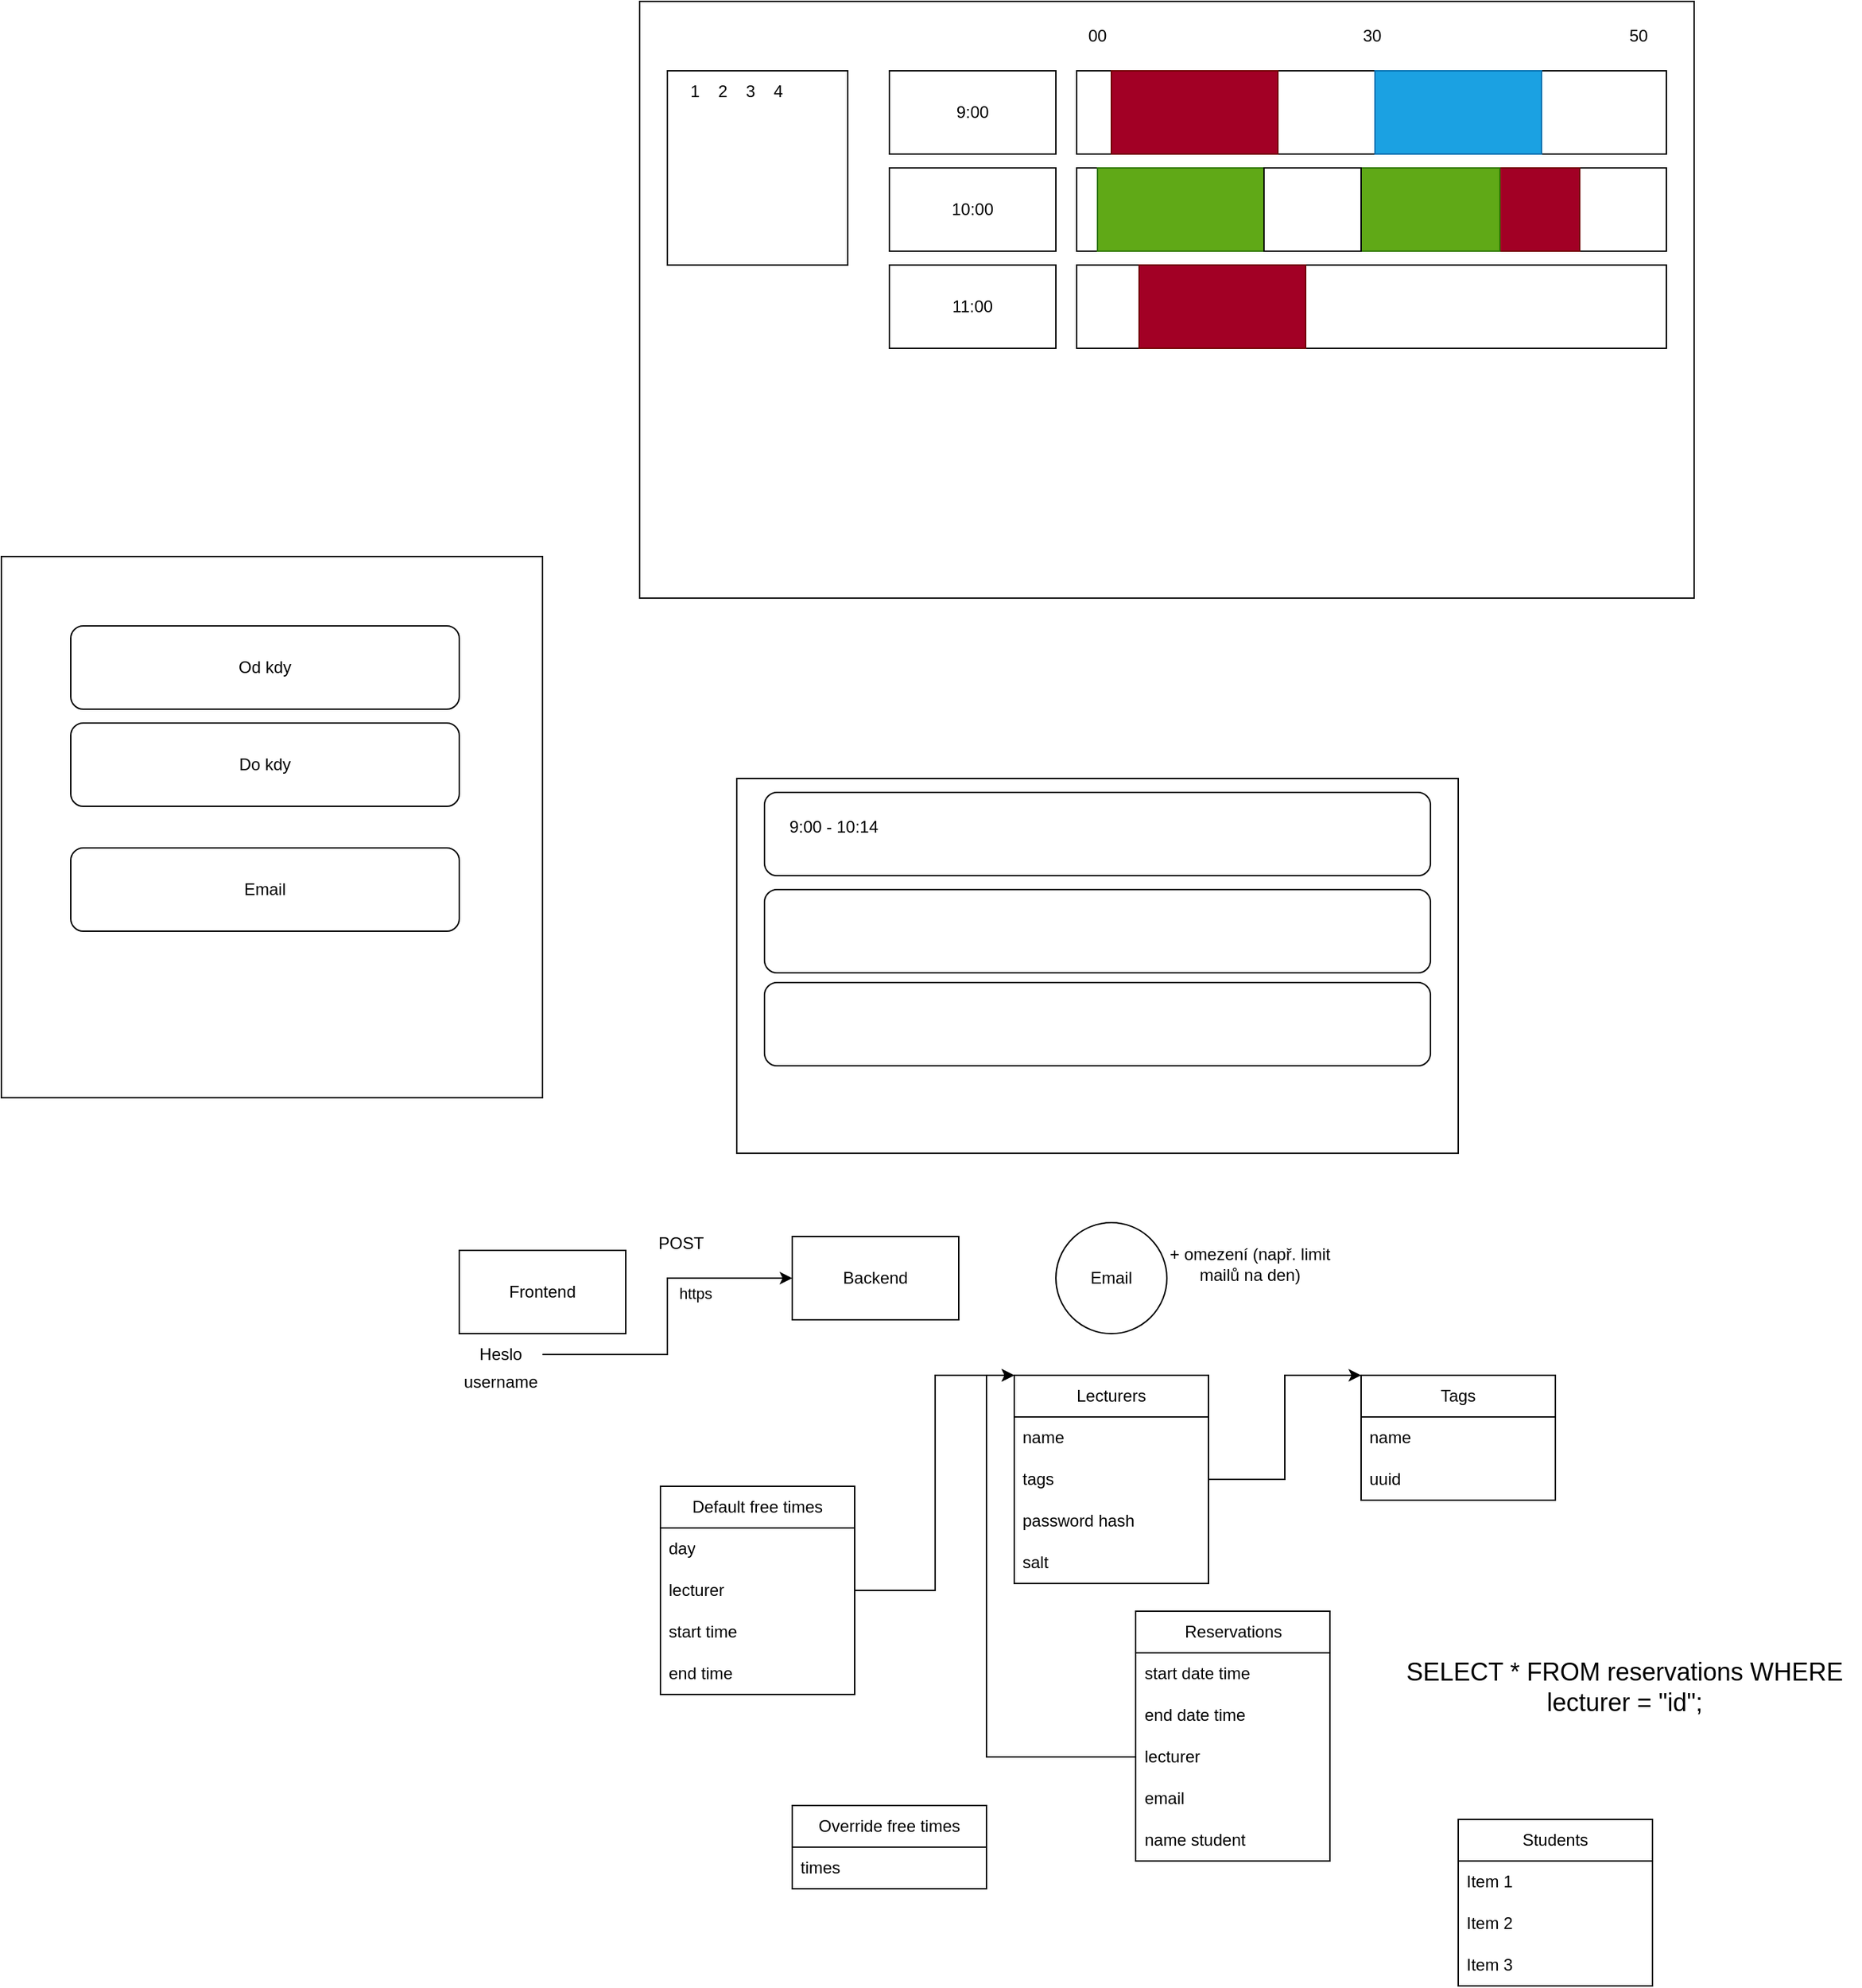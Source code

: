 <mxfile version="23.0.2" type="device">
  <diagram name="Stránka-1" id="PENbiEa-Sz52zW5LNzsi">
    <mxGraphModel dx="2044" dy="518" grid="1" gridSize="10" guides="1" tooltips="1" connect="1" arrows="1" fold="1" page="1" pageScale="1" pageWidth="1169" pageHeight="827" math="0" shadow="0">
      <root>
        <mxCell id="0" />
        <mxCell id="1" parent="0" />
        <mxCell id="NrwQYMR0iWpkOQv1hzJ1-1" value="" style="rounded=0;whiteSpace=wrap;html=1;" parent="1" vertex="1">
          <mxGeometry x="190" y="70" width="760" height="430" as="geometry" />
        </mxCell>
        <mxCell id="NrwQYMR0iWpkOQv1hzJ1-2" value="" style="rounded=0;whiteSpace=wrap;html=1;" parent="1" vertex="1">
          <mxGeometry x="210" y="120" width="130" height="140" as="geometry" />
        </mxCell>
        <mxCell id="NrwQYMR0iWpkOQv1hzJ1-4" value="9:00" style="rounded=0;whiteSpace=wrap;html=1;" parent="1" vertex="1">
          <mxGeometry x="370" y="120" width="120" height="60" as="geometry" />
        </mxCell>
        <mxCell id="NrwQYMR0iWpkOQv1hzJ1-5" value="10:00" style="rounded=0;whiteSpace=wrap;html=1;" parent="1" vertex="1">
          <mxGeometry x="370" y="190" width="120" height="60" as="geometry" />
        </mxCell>
        <mxCell id="NrwQYMR0iWpkOQv1hzJ1-6" value="11:00" style="rounded=0;whiteSpace=wrap;html=1;" parent="1" vertex="1">
          <mxGeometry x="370" y="260" width="120" height="60" as="geometry" />
        </mxCell>
        <mxCell id="NrwQYMR0iWpkOQv1hzJ1-7" value="" style="rounded=0;whiteSpace=wrap;html=1;" parent="1" vertex="1">
          <mxGeometry x="505" y="120" width="425" height="60" as="geometry" />
        </mxCell>
        <mxCell id="NrwQYMR0iWpkOQv1hzJ1-8" value="" style="rounded=0;whiteSpace=wrap;html=1;" parent="1" vertex="1">
          <mxGeometry x="505" y="190" width="425" height="60" as="geometry" />
        </mxCell>
        <mxCell id="NrwQYMR0iWpkOQv1hzJ1-9" value="" style="rounded=0;whiteSpace=wrap;html=1;" parent="1" vertex="1">
          <mxGeometry x="505" y="260" width="425" height="60" as="geometry" />
        </mxCell>
        <mxCell id="NrwQYMR0iWpkOQv1hzJ1-12" value="00" style="text;html=1;strokeColor=none;fillColor=none;align=center;verticalAlign=middle;whiteSpace=wrap;rounded=0;" parent="1" vertex="1">
          <mxGeometry x="490" y="80" width="60" height="30" as="geometry" />
        </mxCell>
        <mxCell id="NrwQYMR0iWpkOQv1hzJ1-13" value="50" style="text;html=1;strokeColor=none;fillColor=none;align=center;verticalAlign=middle;whiteSpace=wrap;rounded=0;" parent="1" vertex="1">
          <mxGeometry x="880" y="80" width="60" height="30" as="geometry" />
        </mxCell>
        <mxCell id="NrwQYMR0iWpkOQv1hzJ1-14" value="30" style="text;html=1;strokeColor=none;fillColor=none;align=center;verticalAlign=middle;whiteSpace=wrap;rounded=0;" parent="1" vertex="1">
          <mxGeometry x="687.5" y="80" width="60" height="30" as="geometry" />
        </mxCell>
        <mxCell id="NrwQYMR0iWpkOQv1hzJ1-15" value="" style="rounded=0;whiteSpace=wrap;html=1;fillColor=#a20025;fontColor=#ffffff;strokeColor=#6F0000;" parent="1" vertex="1">
          <mxGeometry x="550" y="260" width="120" height="60" as="geometry" />
        </mxCell>
        <mxCell id="NrwQYMR0iWpkOQv1hzJ1-16" value="" style="rounded=0;whiteSpace=wrap;html=1;fillColor=#a20025;fontColor=#ffffff;strokeColor=#6F0000;" parent="1" vertex="1">
          <mxGeometry x="747.5" y="190" width="120" height="60" as="geometry" />
        </mxCell>
        <mxCell id="NrwQYMR0iWpkOQv1hzJ1-17" value="" style="rounded=0;whiteSpace=wrap;html=1;fillColor=#a20025;fontColor=#ffffff;strokeColor=#6F0000;" parent="1" vertex="1">
          <mxGeometry x="530" y="120" width="120" height="60" as="geometry" />
        </mxCell>
        <mxCell id="NrwQYMR0iWpkOQv1hzJ1-19" value="" style="rounded=0;whiteSpace=wrap;html=1;fillColor=#1ba1e2;fontColor=#ffffff;strokeColor=#006EAF;" parent="1" vertex="1">
          <mxGeometry x="720" y="120" width="120" height="60" as="geometry" />
        </mxCell>
        <mxCell id="NrwQYMR0iWpkOQv1hzJ1-20" value="" style="whiteSpace=wrap;html=1;aspect=fixed;" parent="1" vertex="1">
          <mxGeometry x="-270" y="470" width="390" height="390" as="geometry" />
        </mxCell>
        <mxCell id="NrwQYMR0iWpkOQv1hzJ1-22" value="Od kdy" style="rounded=1;whiteSpace=wrap;html=1;" parent="1" vertex="1">
          <mxGeometry x="-220" y="520" width="280" height="60" as="geometry" />
        </mxCell>
        <mxCell id="NrwQYMR0iWpkOQv1hzJ1-23" value="Do kdy" style="rounded=1;whiteSpace=wrap;html=1;" parent="1" vertex="1">
          <mxGeometry x="-220" y="590" width="280" height="60" as="geometry" />
        </mxCell>
        <mxCell id="NrwQYMR0iWpkOQv1hzJ1-24" value="Email" style="rounded=1;whiteSpace=wrap;html=1;" parent="1" vertex="1">
          <mxGeometry x="-220" y="680" width="280" height="60" as="geometry" />
        </mxCell>
        <mxCell id="NrwQYMR0iWpkOQv1hzJ1-25" value="1" style="text;html=1;strokeColor=none;fillColor=none;align=center;verticalAlign=middle;whiteSpace=wrap;rounded=0;" parent="1" vertex="1">
          <mxGeometry x="200" y="120" width="60" height="30" as="geometry" />
        </mxCell>
        <mxCell id="NrwQYMR0iWpkOQv1hzJ1-26" value="2" style="text;html=1;strokeColor=none;fillColor=none;align=center;verticalAlign=middle;whiteSpace=wrap;rounded=0;" parent="1" vertex="1">
          <mxGeometry x="220" y="120" width="60" height="30" as="geometry" />
        </mxCell>
        <mxCell id="NrwQYMR0iWpkOQv1hzJ1-27" value="3" style="text;html=1;strokeColor=none;fillColor=none;align=center;verticalAlign=middle;whiteSpace=wrap;rounded=0;" parent="1" vertex="1">
          <mxGeometry x="240" y="120" width="60" height="30" as="geometry" />
        </mxCell>
        <mxCell id="NrwQYMR0iWpkOQv1hzJ1-29" value="4" style="text;html=1;strokeColor=none;fillColor=none;align=center;verticalAlign=middle;whiteSpace=wrap;rounded=0;" parent="1" vertex="1">
          <mxGeometry x="260" y="120" width="60" height="30" as="geometry" />
        </mxCell>
        <mxCell id="NrwQYMR0iWpkOQv1hzJ1-30" value="" style="rounded=0;whiteSpace=wrap;html=1;" parent="1" vertex="1">
          <mxGeometry x="260" y="630" width="520" height="270" as="geometry" />
        </mxCell>
        <mxCell id="NrwQYMR0iWpkOQv1hzJ1-32" value="" style="rounded=1;whiteSpace=wrap;html=1;" parent="1" vertex="1">
          <mxGeometry x="280" y="640" width="480" height="60" as="geometry" />
        </mxCell>
        <mxCell id="NrwQYMR0iWpkOQv1hzJ1-33" value="" style="rounded=1;whiteSpace=wrap;html=1;" parent="1" vertex="1">
          <mxGeometry x="280" y="710" width="480" height="60" as="geometry" />
        </mxCell>
        <mxCell id="NrwQYMR0iWpkOQv1hzJ1-34" value="" style="rounded=1;whiteSpace=wrap;html=1;" parent="1" vertex="1">
          <mxGeometry x="280" y="777" width="480" height="60" as="geometry" />
        </mxCell>
        <mxCell id="NrwQYMR0iWpkOQv1hzJ1-35" value="9:00 - 10:14" style="text;html=1;strokeColor=none;fillColor=none;align=center;verticalAlign=middle;whiteSpace=wrap;rounded=0;" parent="1" vertex="1">
          <mxGeometry x="280" y="650" width="100" height="30" as="geometry" />
        </mxCell>
        <mxCell id="NrwQYMR0iWpkOQv1hzJ1-37" value="Lecturers" style="swimlane;fontStyle=0;childLayout=stackLayout;horizontal=1;startSize=30;horizontalStack=0;resizeParent=1;resizeParentMax=0;resizeLast=0;collapsible=1;marginBottom=0;whiteSpace=wrap;html=1;" parent="1" vertex="1">
          <mxGeometry x="460" y="1060" width="140" height="150" as="geometry" />
        </mxCell>
        <mxCell id="NrwQYMR0iWpkOQv1hzJ1-38" value="name" style="text;strokeColor=none;fillColor=none;align=left;verticalAlign=middle;spacingLeft=4;spacingRight=4;overflow=hidden;points=[[0,0.5],[1,0.5]];portConstraint=eastwest;rotatable=0;whiteSpace=wrap;html=1;" parent="NrwQYMR0iWpkOQv1hzJ1-37" vertex="1">
          <mxGeometry y="30" width="140" height="30" as="geometry" />
        </mxCell>
        <mxCell id="NrwQYMR0iWpkOQv1hzJ1-39" value="tags" style="text;strokeColor=none;fillColor=none;align=left;verticalAlign=middle;spacingLeft=4;spacingRight=4;overflow=hidden;points=[[0,0.5],[1,0.5]];portConstraint=eastwest;rotatable=0;whiteSpace=wrap;html=1;" parent="NrwQYMR0iWpkOQv1hzJ1-37" vertex="1">
          <mxGeometry y="60" width="140" height="30" as="geometry" />
        </mxCell>
        <mxCell id="NrwQYMR0iWpkOQv1hzJ1-40" value="password hash" style="text;strokeColor=none;fillColor=none;align=left;verticalAlign=middle;spacingLeft=4;spacingRight=4;overflow=hidden;points=[[0,0.5],[1,0.5]];portConstraint=eastwest;rotatable=0;whiteSpace=wrap;html=1;" parent="NrwQYMR0iWpkOQv1hzJ1-37" vertex="1">
          <mxGeometry y="90" width="140" height="30" as="geometry" />
        </mxCell>
        <mxCell id="lsWB1fkzQtitz5SIPEUT-13" value="salt" style="text;strokeColor=none;fillColor=none;align=left;verticalAlign=middle;spacingLeft=4;spacingRight=4;overflow=hidden;points=[[0,0.5],[1,0.5]];portConstraint=eastwest;rotatable=0;whiteSpace=wrap;html=1;" vertex="1" parent="NrwQYMR0iWpkOQv1hzJ1-37">
          <mxGeometry y="120" width="140" height="30" as="geometry" />
        </mxCell>
        <mxCell id="NrwQYMR0iWpkOQv1hzJ1-41" value="Tags" style="swimlane;fontStyle=0;childLayout=stackLayout;horizontal=1;startSize=30;horizontalStack=0;resizeParent=1;resizeParentMax=0;resizeLast=0;collapsible=1;marginBottom=0;whiteSpace=wrap;html=1;" parent="1" vertex="1">
          <mxGeometry x="710" y="1060" width="140" height="90" as="geometry" />
        </mxCell>
        <mxCell id="NrwQYMR0iWpkOQv1hzJ1-42" value="name" style="text;strokeColor=none;fillColor=none;align=left;verticalAlign=middle;spacingLeft=4;spacingRight=4;overflow=hidden;points=[[0,0.5],[1,0.5]];portConstraint=eastwest;rotatable=0;whiteSpace=wrap;html=1;" parent="NrwQYMR0iWpkOQv1hzJ1-41" vertex="1">
          <mxGeometry y="30" width="140" height="30" as="geometry" />
        </mxCell>
        <mxCell id="NrwQYMR0iWpkOQv1hzJ1-43" value="uuid" style="text;strokeColor=none;fillColor=none;align=left;verticalAlign=middle;spacingLeft=4;spacingRight=4;overflow=hidden;points=[[0,0.5],[1,0.5]];portConstraint=eastwest;rotatable=0;whiteSpace=wrap;html=1;" parent="NrwQYMR0iWpkOQv1hzJ1-41" vertex="1">
          <mxGeometry y="60" width="140" height="30" as="geometry" />
        </mxCell>
        <mxCell id="NrwQYMR0iWpkOQv1hzJ1-45" value="Reservations" style="swimlane;fontStyle=0;childLayout=stackLayout;horizontal=1;startSize=30;horizontalStack=0;resizeParent=1;resizeParentMax=0;resizeLast=0;collapsible=1;marginBottom=0;whiteSpace=wrap;html=1;" parent="1" vertex="1">
          <mxGeometry x="547.5" y="1230" width="140" height="180" as="geometry" />
        </mxCell>
        <mxCell id="NrwQYMR0iWpkOQv1hzJ1-46" value="start date time" style="text;strokeColor=none;fillColor=none;align=left;verticalAlign=middle;spacingLeft=4;spacingRight=4;overflow=hidden;points=[[0,0.5],[1,0.5]];portConstraint=eastwest;rotatable=0;whiteSpace=wrap;html=1;" parent="NrwQYMR0iWpkOQv1hzJ1-45" vertex="1">
          <mxGeometry y="30" width="140" height="30" as="geometry" />
        </mxCell>
        <mxCell id="NrwQYMR0iWpkOQv1hzJ1-47" value="end date time" style="text;strokeColor=none;fillColor=none;align=left;verticalAlign=middle;spacingLeft=4;spacingRight=4;overflow=hidden;points=[[0,0.5],[1,0.5]];portConstraint=eastwest;rotatable=0;whiteSpace=wrap;html=1;" parent="NrwQYMR0iWpkOQv1hzJ1-45" vertex="1">
          <mxGeometry y="60" width="140" height="30" as="geometry" />
        </mxCell>
        <mxCell id="NrwQYMR0iWpkOQv1hzJ1-48" value="lecturer" style="text;strokeColor=none;fillColor=none;align=left;verticalAlign=middle;spacingLeft=4;spacingRight=4;overflow=hidden;points=[[0,0.5],[1,0.5]];portConstraint=eastwest;rotatable=0;whiteSpace=wrap;html=1;" parent="NrwQYMR0iWpkOQv1hzJ1-45" vertex="1">
          <mxGeometry y="90" width="140" height="30" as="geometry" />
        </mxCell>
        <mxCell id="NrwQYMR0iWpkOQv1hzJ1-50" value="email" style="text;strokeColor=none;fillColor=none;align=left;verticalAlign=middle;spacingLeft=4;spacingRight=4;overflow=hidden;points=[[0,0.5],[1,0.5]];portConstraint=eastwest;rotatable=0;whiteSpace=wrap;html=1;" parent="NrwQYMR0iWpkOQv1hzJ1-45" vertex="1">
          <mxGeometry y="120" width="140" height="30" as="geometry" />
        </mxCell>
        <mxCell id="NrwQYMR0iWpkOQv1hzJ1-51" value="name student" style="text;strokeColor=none;fillColor=none;align=left;verticalAlign=middle;spacingLeft=4;spacingRight=4;overflow=hidden;points=[[0,0.5],[1,0.5]];portConstraint=eastwest;rotatable=0;whiteSpace=wrap;html=1;" parent="NrwQYMR0iWpkOQv1hzJ1-45" vertex="1">
          <mxGeometry y="150" width="140" height="30" as="geometry" />
        </mxCell>
        <mxCell id="NrwQYMR0iWpkOQv1hzJ1-49" style="edgeStyle=orthogonalEdgeStyle;rounded=0;orthogonalLoop=1;jettySize=auto;html=1;entryX=0;entryY=0;entryDx=0;entryDy=0;" parent="1" source="NrwQYMR0iWpkOQv1hzJ1-48" target="NrwQYMR0iWpkOQv1hzJ1-37" edge="1">
          <mxGeometry relative="1" as="geometry">
            <mxPoint x="450" y="1220" as="targetPoint" />
            <Array as="points">
              <mxPoint x="440" y="1335" />
              <mxPoint x="440" y="1060" />
            </Array>
          </mxGeometry>
        </mxCell>
        <mxCell id="NrwQYMR0iWpkOQv1hzJ1-52" value="&lt;font style=&quot;font-size: 18px;&quot;&gt;SELECT * FROM reservations WHERE lecturer = &quot;id&quot;;&lt;/font&gt;" style="text;html=1;strokeColor=none;fillColor=none;align=center;verticalAlign=middle;whiteSpace=wrap;rounded=0;strokeWidth=4;" parent="1" vertex="1">
          <mxGeometry x="730" y="1250" width="340" height="70" as="geometry" />
        </mxCell>
        <mxCell id="NrwQYMR0iWpkOQv1hzJ1-58" value="Default free times" style="swimlane;fontStyle=0;childLayout=stackLayout;horizontal=1;startSize=30;horizontalStack=0;resizeParent=1;resizeParentMax=0;resizeLast=0;collapsible=1;marginBottom=0;whiteSpace=wrap;html=1;" parent="1" vertex="1">
          <mxGeometry x="205" y="1140" width="140" height="150" as="geometry" />
        </mxCell>
        <mxCell id="NrwQYMR0iWpkOQv1hzJ1-64" value="day" style="text;strokeColor=none;fillColor=none;align=left;verticalAlign=middle;spacingLeft=4;spacingRight=4;overflow=hidden;points=[[0,0.5],[1,0.5]];portConstraint=eastwest;rotatable=0;whiteSpace=wrap;html=1;" parent="NrwQYMR0iWpkOQv1hzJ1-58" vertex="1">
          <mxGeometry y="30" width="140" height="30" as="geometry" />
        </mxCell>
        <mxCell id="lsWB1fkzQtitz5SIPEUT-1" value="lecturer" style="text;strokeColor=none;fillColor=none;align=left;verticalAlign=middle;spacingLeft=4;spacingRight=4;overflow=hidden;points=[[0,0.5],[1,0.5]];portConstraint=eastwest;rotatable=0;whiteSpace=wrap;html=1;" vertex="1" parent="NrwQYMR0iWpkOQv1hzJ1-58">
          <mxGeometry y="60" width="140" height="30" as="geometry" />
        </mxCell>
        <mxCell id="lsWB1fkzQtitz5SIPEUT-3" value="start time" style="text;strokeColor=none;fillColor=none;align=left;verticalAlign=middle;spacingLeft=4;spacingRight=4;overflow=hidden;points=[[0,0.5],[1,0.5]];portConstraint=eastwest;rotatable=0;whiteSpace=wrap;html=1;" vertex="1" parent="NrwQYMR0iWpkOQv1hzJ1-58">
          <mxGeometry y="90" width="140" height="30" as="geometry" />
        </mxCell>
        <mxCell id="lsWB1fkzQtitz5SIPEUT-4" value="end time" style="text;strokeColor=none;fillColor=none;align=left;verticalAlign=middle;spacingLeft=4;spacingRight=4;overflow=hidden;points=[[0,0.5],[1,0.5]];portConstraint=eastwest;rotatable=0;whiteSpace=wrap;html=1;" vertex="1" parent="NrwQYMR0iWpkOQv1hzJ1-58">
          <mxGeometry y="120" width="140" height="30" as="geometry" />
        </mxCell>
        <mxCell id="NrwQYMR0iWpkOQv1hzJ1-65" value="Override free times" style="swimlane;fontStyle=0;childLayout=stackLayout;horizontal=1;startSize=30;horizontalStack=0;resizeParent=1;resizeParentMax=0;resizeLast=0;collapsible=1;marginBottom=0;whiteSpace=wrap;html=1;" parent="1" vertex="1">
          <mxGeometry x="300" y="1370" width="140" height="60" as="geometry" />
        </mxCell>
        <mxCell id="NrwQYMR0iWpkOQv1hzJ1-66" value="times" style="text;align=left;verticalAlign=middle;spacingLeft=4;spacingRight=4;overflow=hidden;points=[[0,0.5],[1,0.5]];portConstraint=eastwest;rotatable=0;whiteSpace=wrap;html=1;" parent="NrwQYMR0iWpkOQv1hzJ1-65" vertex="1">
          <mxGeometry y="30" width="140" height="30" as="geometry" />
        </mxCell>
        <mxCell id="lsWB1fkzQtitz5SIPEUT-2" style="edgeStyle=orthogonalEdgeStyle;rounded=0;orthogonalLoop=1;jettySize=auto;html=1;entryX=0;entryY=0;entryDx=0;entryDy=0;" edge="1" parent="1" source="NrwQYMR0iWpkOQv1hzJ1-39" target="NrwQYMR0iWpkOQv1hzJ1-41">
          <mxGeometry relative="1" as="geometry">
            <Array as="points">
              <mxPoint x="655" y="1135" />
              <mxPoint x="655" y="1060" />
            </Array>
          </mxGeometry>
        </mxCell>
        <mxCell id="lsWB1fkzQtitz5SIPEUT-5" style="edgeStyle=orthogonalEdgeStyle;rounded=0;orthogonalLoop=1;jettySize=auto;html=1;" edge="1" parent="1" source="lsWB1fkzQtitz5SIPEUT-1">
          <mxGeometry relative="1" as="geometry">
            <mxPoint x="460" y="1060" as="targetPoint" />
            <Array as="points">
              <mxPoint x="403" y="1215" />
              <mxPoint x="403" y="1060" />
              <mxPoint x="460" y="1060" />
            </Array>
          </mxGeometry>
        </mxCell>
        <mxCell id="lsWB1fkzQtitz5SIPEUT-7" value="Students" style="swimlane;fontStyle=0;childLayout=stackLayout;horizontal=1;startSize=30;horizontalStack=0;resizeParent=1;resizeParentMax=0;resizeLast=0;collapsible=1;marginBottom=0;whiteSpace=wrap;html=1;" vertex="1" parent="1">
          <mxGeometry x="780" y="1380" width="140" height="120" as="geometry" />
        </mxCell>
        <mxCell id="lsWB1fkzQtitz5SIPEUT-8" value="Item 1" style="text;strokeColor=none;fillColor=none;align=left;verticalAlign=middle;spacingLeft=4;spacingRight=4;overflow=hidden;points=[[0,0.5],[1,0.5]];portConstraint=eastwest;rotatable=0;whiteSpace=wrap;html=1;" vertex="1" parent="lsWB1fkzQtitz5SIPEUT-7">
          <mxGeometry y="30" width="140" height="30" as="geometry" />
        </mxCell>
        <mxCell id="lsWB1fkzQtitz5SIPEUT-9" value="Item 2" style="text;strokeColor=none;fillColor=none;align=left;verticalAlign=middle;spacingLeft=4;spacingRight=4;overflow=hidden;points=[[0,0.5],[1,0.5]];portConstraint=eastwest;rotatable=0;whiteSpace=wrap;html=1;" vertex="1" parent="lsWB1fkzQtitz5SIPEUT-7">
          <mxGeometry y="60" width="140" height="30" as="geometry" />
        </mxCell>
        <mxCell id="lsWB1fkzQtitz5SIPEUT-10" value="Item 3" style="text;strokeColor=none;fillColor=none;align=left;verticalAlign=middle;spacingLeft=4;spacingRight=4;overflow=hidden;points=[[0,0.5],[1,0.5]];portConstraint=eastwest;rotatable=0;whiteSpace=wrap;html=1;" vertex="1" parent="lsWB1fkzQtitz5SIPEUT-7">
          <mxGeometry y="90" width="140" height="30" as="geometry" />
        </mxCell>
        <mxCell id="lsWB1fkzQtitz5SIPEUT-11" value="" style="rounded=0;whiteSpace=wrap;html=1;fillColor=#60a917;fontColor=#ffffff;strokeColor=#2D7600;" vertex="1" parent="1">
          <mxGeometry x="520" y="190" width="290" height="60" as="geometry" />
        </mxCell>
        <mxCell id="lsWB1fkzQtitz5SIPEUT-12" value="" style="rounded=0;whiteSpace=wrap;html=1;" vertex="1" parent="1">
          <mxGeometry x="640" y="190" width="70" height="60" as="geometry" />
        </mxCell>
        <mxCell id="lsWB1fkzQtitz5SIPEUT-14" value="Frontend" style="rounded=0;whiteSpace=wrap;html=1;" vertex="1" parent="1">
          <mxGeometry x="60" y="970" width="120" height="60" as="geometry" />
        </mxCell>
        <mxCell id="lsWB1fkzQtitz5SIPEUT-16" style="edgeStyle=orthogonalEdgeStyle;rounded=0;orthogonalLoop=1;jettySize=auto;html=1;entryX=0;entryY=0.5;entryDx=0;entryDy=0;" edge="1" parent="1" source="lsWB1fkzQtitz5SIPEUT-15" target="lsWB1fkzQtitz5SIPEUT-17">
          <mxGeometry relative="1" as="geometry">
            <mxPoint x="330" y="1045" as="targetPoint" />
          </mxGeometry>
        </mxCell>
        <mxCell id="lsWB1fkzQtitz5SIPEUT-19" value="https" style="edgeLabel;html=1;align=center;verticalAlign=middle;resizable=0;points=[];" vertex="1" connectable="0" parent="lsWB1fkzQtitz5SIPEUT-16">
          <mxGeometry x="0.007" y="2" relative="1" as="geometry">
            <mxPoint x="22" y="-16" as="offset" />
          </mxGeometry>
        </mxCell>
        <mxCell id="lsWB1fkzQtitz5SIPEUT-15" value="Heslo" style="text;html=1;strokeColor=none;fillColor=none;align=center;verticalAlign=middle;whiteSpace=wrap;rounded=0;" vertex="1" parent="1">
          <mxGeometry x="60" y="1030" width="60" height="30" as="geometry" />
        </mxCell>
        <mxCell id="lsWB1fkzQtitz5SIPEUT-17" value="Backend" style="rounded=0;whiteSpace=wrap;html=1;" vertex="1" parent="1">
          <mxGeometry x="300" y="960" width="120" height="60" as="geometry" />
        </mxCell>
        <mxCell id="lsWB1fkzQtitz5SIPEUT-18" value="username" style="text;html=1;strokeColor=none;fillColor=none;align=center;verticalAlign=middle;whiteSpace=wrap;rounded=0;" vertex="1" parent="1">
          <mxGeometry x="60" y="1050" width="60" height="30" as="geometry" />
        </mxCell>
        <mxCell id="lsWB1fkzQtitz5SIPEUT-20" value="POST" style="text;html=1;strokeColor=none;fillColor=none;align=center;verticalAlign=middle;whiteSpace=wrap;rounded=0;" vertex="1" parent="1">
          <mxGeometry x="190" y="950" width="60" height="30" as="geometry" />
        </mxCell>
        <mxCell id="lsWB1fkzQtitz5SIPEUT-21" value="Email" style="ellipse;whiteSpace=wrap;html=1;aspect=fixed;" vertex="1" parent="1">
          <mxGeometry x="490" y="950" width="80" height="80" as="geometry" />
        </mxCell>
        <mxCell id="lsWB1fkzQtitz5SIPEUT-22" value="+ omezení (např. limit mailů na den)" style="text;html=1;strokeColor=none;fillColor=none;align=center;verticalAlign=middle;whiteSpace=wrap;rounded=0;" vertex="1" parent="1">
          <mxGeometry x="570" y="950" width="120" height="60" as="geometry" />
        </mxCell>
      </root>
    </mxGraphModel>
  </diagram>
</mxfile>
